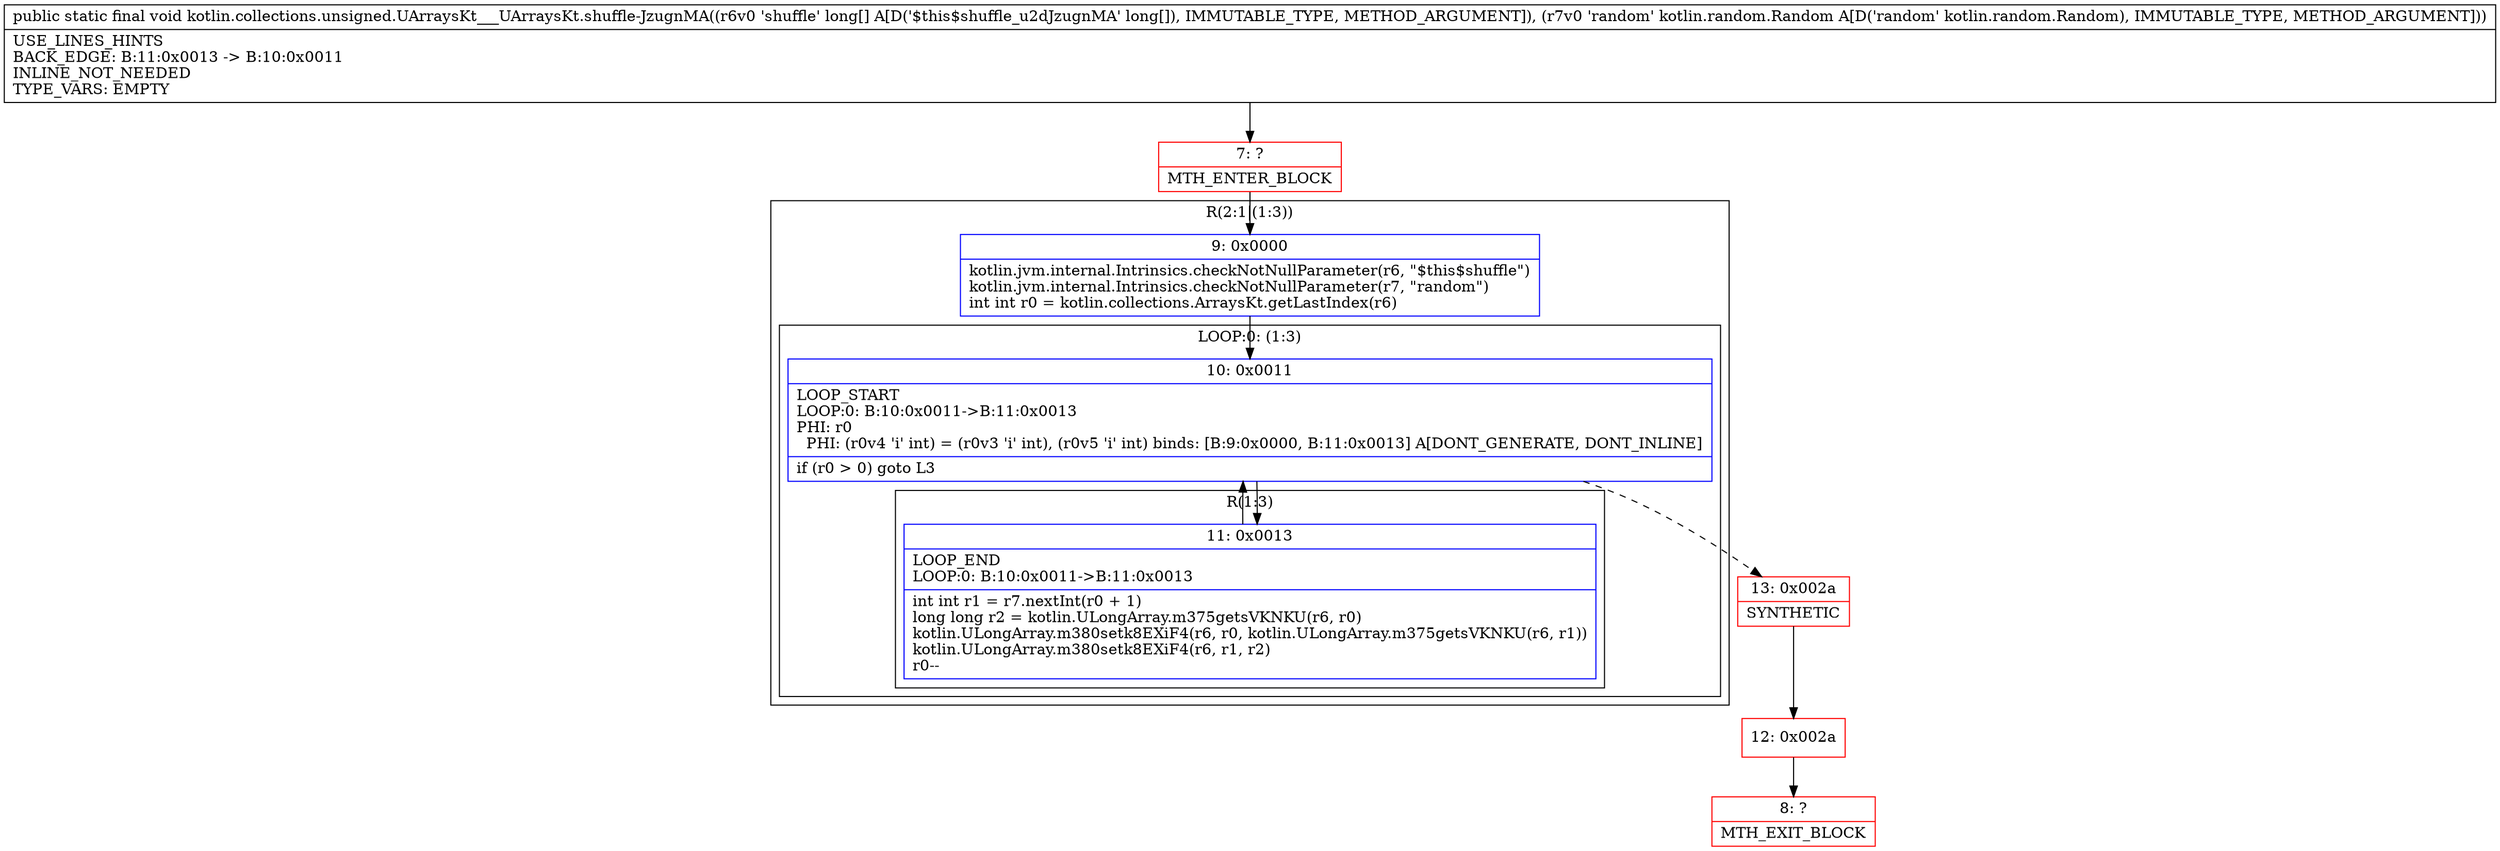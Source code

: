 digraph "CFG forkotlin.collections.unsigned.UArraysKt___UArraysKt.shuffle\-JzugnMA([JLkotlin\/random\/Random;)V" {
subgraph cluster_Region_484568215 {
label = "R(2:1|(1:3))";
node [shape=record,color=blue];
Node_9 [shape=record,label="{9\:\ 0x0000|kotlin.jvm.internal.Intrinsics.checkNotNullParameter(r6, \"$this$shuffle\")\lkotlin.jvm.internal.Intrinsics.checkNotNullParameter(r7, \"random\")\lint int r0 = kotlin.collections.ArraysKt.getLastIndex(r6)\l}"];
subgraph cluster_LoopRegion_216842871 {
label = "LOOP:0: (1:3)";
node [shape=record,color=blue];
Node_10 [shape=record,label="{10\:\ 0x0011|LOOP_START\lLOOP:0: B:10:0x0011\-\>B:11:0x0013\lPHI: r0 \l  PHI: (r0v4 'i' int) = (r0v3 'i' int), (r0v5 'i' int) binds: [B:9:0x0000, B:11:0x0013] A[DONT_GENERATE, DONT_INLINE]\l|if (r0 \> 0) goto L3\l}"];
subgraph cluster_Region_655420093 {
label = "R(1:3)";
node [shape=record,color=blue];
Node_11 [shape=record,label="{11\:\ 0x0013|LOOP_END\lLOOP:0: B:10:0x0011\-\>B:11:0x0013\l|int int r1 = r7.nextInt(r0 + 1)\llong long r2 = kotlin.ULongArray.m375getsVKNKU(r6, r0)\lkotlin.ULongArray.m380setk8EXiF4(r6, r0, kotlin.ULongArray.m375getsVKNKU(r6, r1))\lkotlin.ULongArray.m380setk8EXiF4(r6, r1, r2)\lr0\-\-\l}"];
}
}
}
Node_7 [shape=record,color=red,label="{7\:\ ?|MTH_ENTER_BLOCK\l}"];
Node_13 [shape=record,color=red,label="{13\:\ 0x002a|SYNTHETIC\l}"];
Node_12 [shape=record,color=red,label="{12\:\ 0x002a}"];
Node_8 [shape=record,color=red,label="{8\:\ ?|MTH_EXIT_BLOCK\l}"];
MethodNode[shape=record,label="{public static final void kotlin.collections.unsigned.UArraysKt___UArraysKt.shuffle\-JzugnMA((r6v0 'shuffle' long[] A[D('$this$shuffle_u2dJzugnMA' long[]), IMMUTABLE_TYPE, METHOD_ARGUMENT]), (r7v0 'random' kotlin.random.Random A[D('random' kotlin.random.Random), IMMUTABLE_TYPE, METHOD_ARGUMENT]))  | USE_LINES_HINTS\lBACK_EDGE: B:11:0x0013 \-\> B:10:0x0011\lINLINE_NOT_NEEDED\lTYPE_VARS: EMPTY\l}"];
MethodNode -> Node_7;Node_9 -> Node_10;
Node_10 -> Node_11;
Node_10 -> Node_13[style=dashed];
Node_11 -> Node_10;
Node_7 -> Node_9;
Node_13 -> Node_12;
Node_12 -> Node_8;
}

